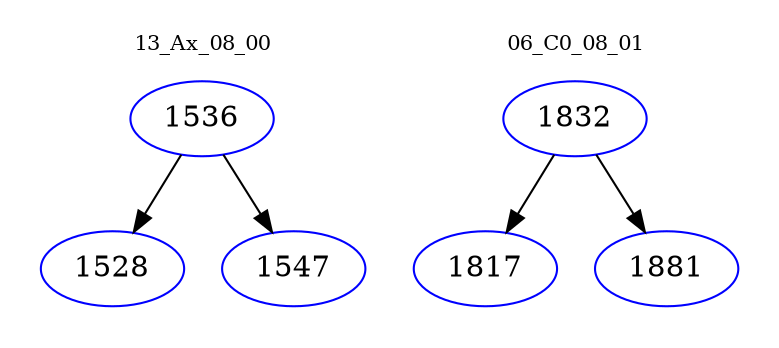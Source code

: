 digraph{
subgraph cluster_0 {
color = white
label = "13_Ax_08_00";
fontsize=10;
T0_1536 [label="1536", color="blue"]
T0_1536 -> T0_1528 [color="black"]
T0_1528 [label="1528", color="blue"]
T0_1536 -> T0_1547 [color="black"]
T0_1547 [label="1547", color="blue"]
}
subgraph cluster_1 {
color = white
label = "06_C0_08_01";
fontsize=10;
T1_1832 [label="1832", color="blue"]
T1_1832 -> T1_1817 [color="black"]
T1_1817 [label="1817", color="blue"]
T1_1832 -> T1_1881 [color="black"]
T1_1881 [label="1881", color="blue"]
}
}
